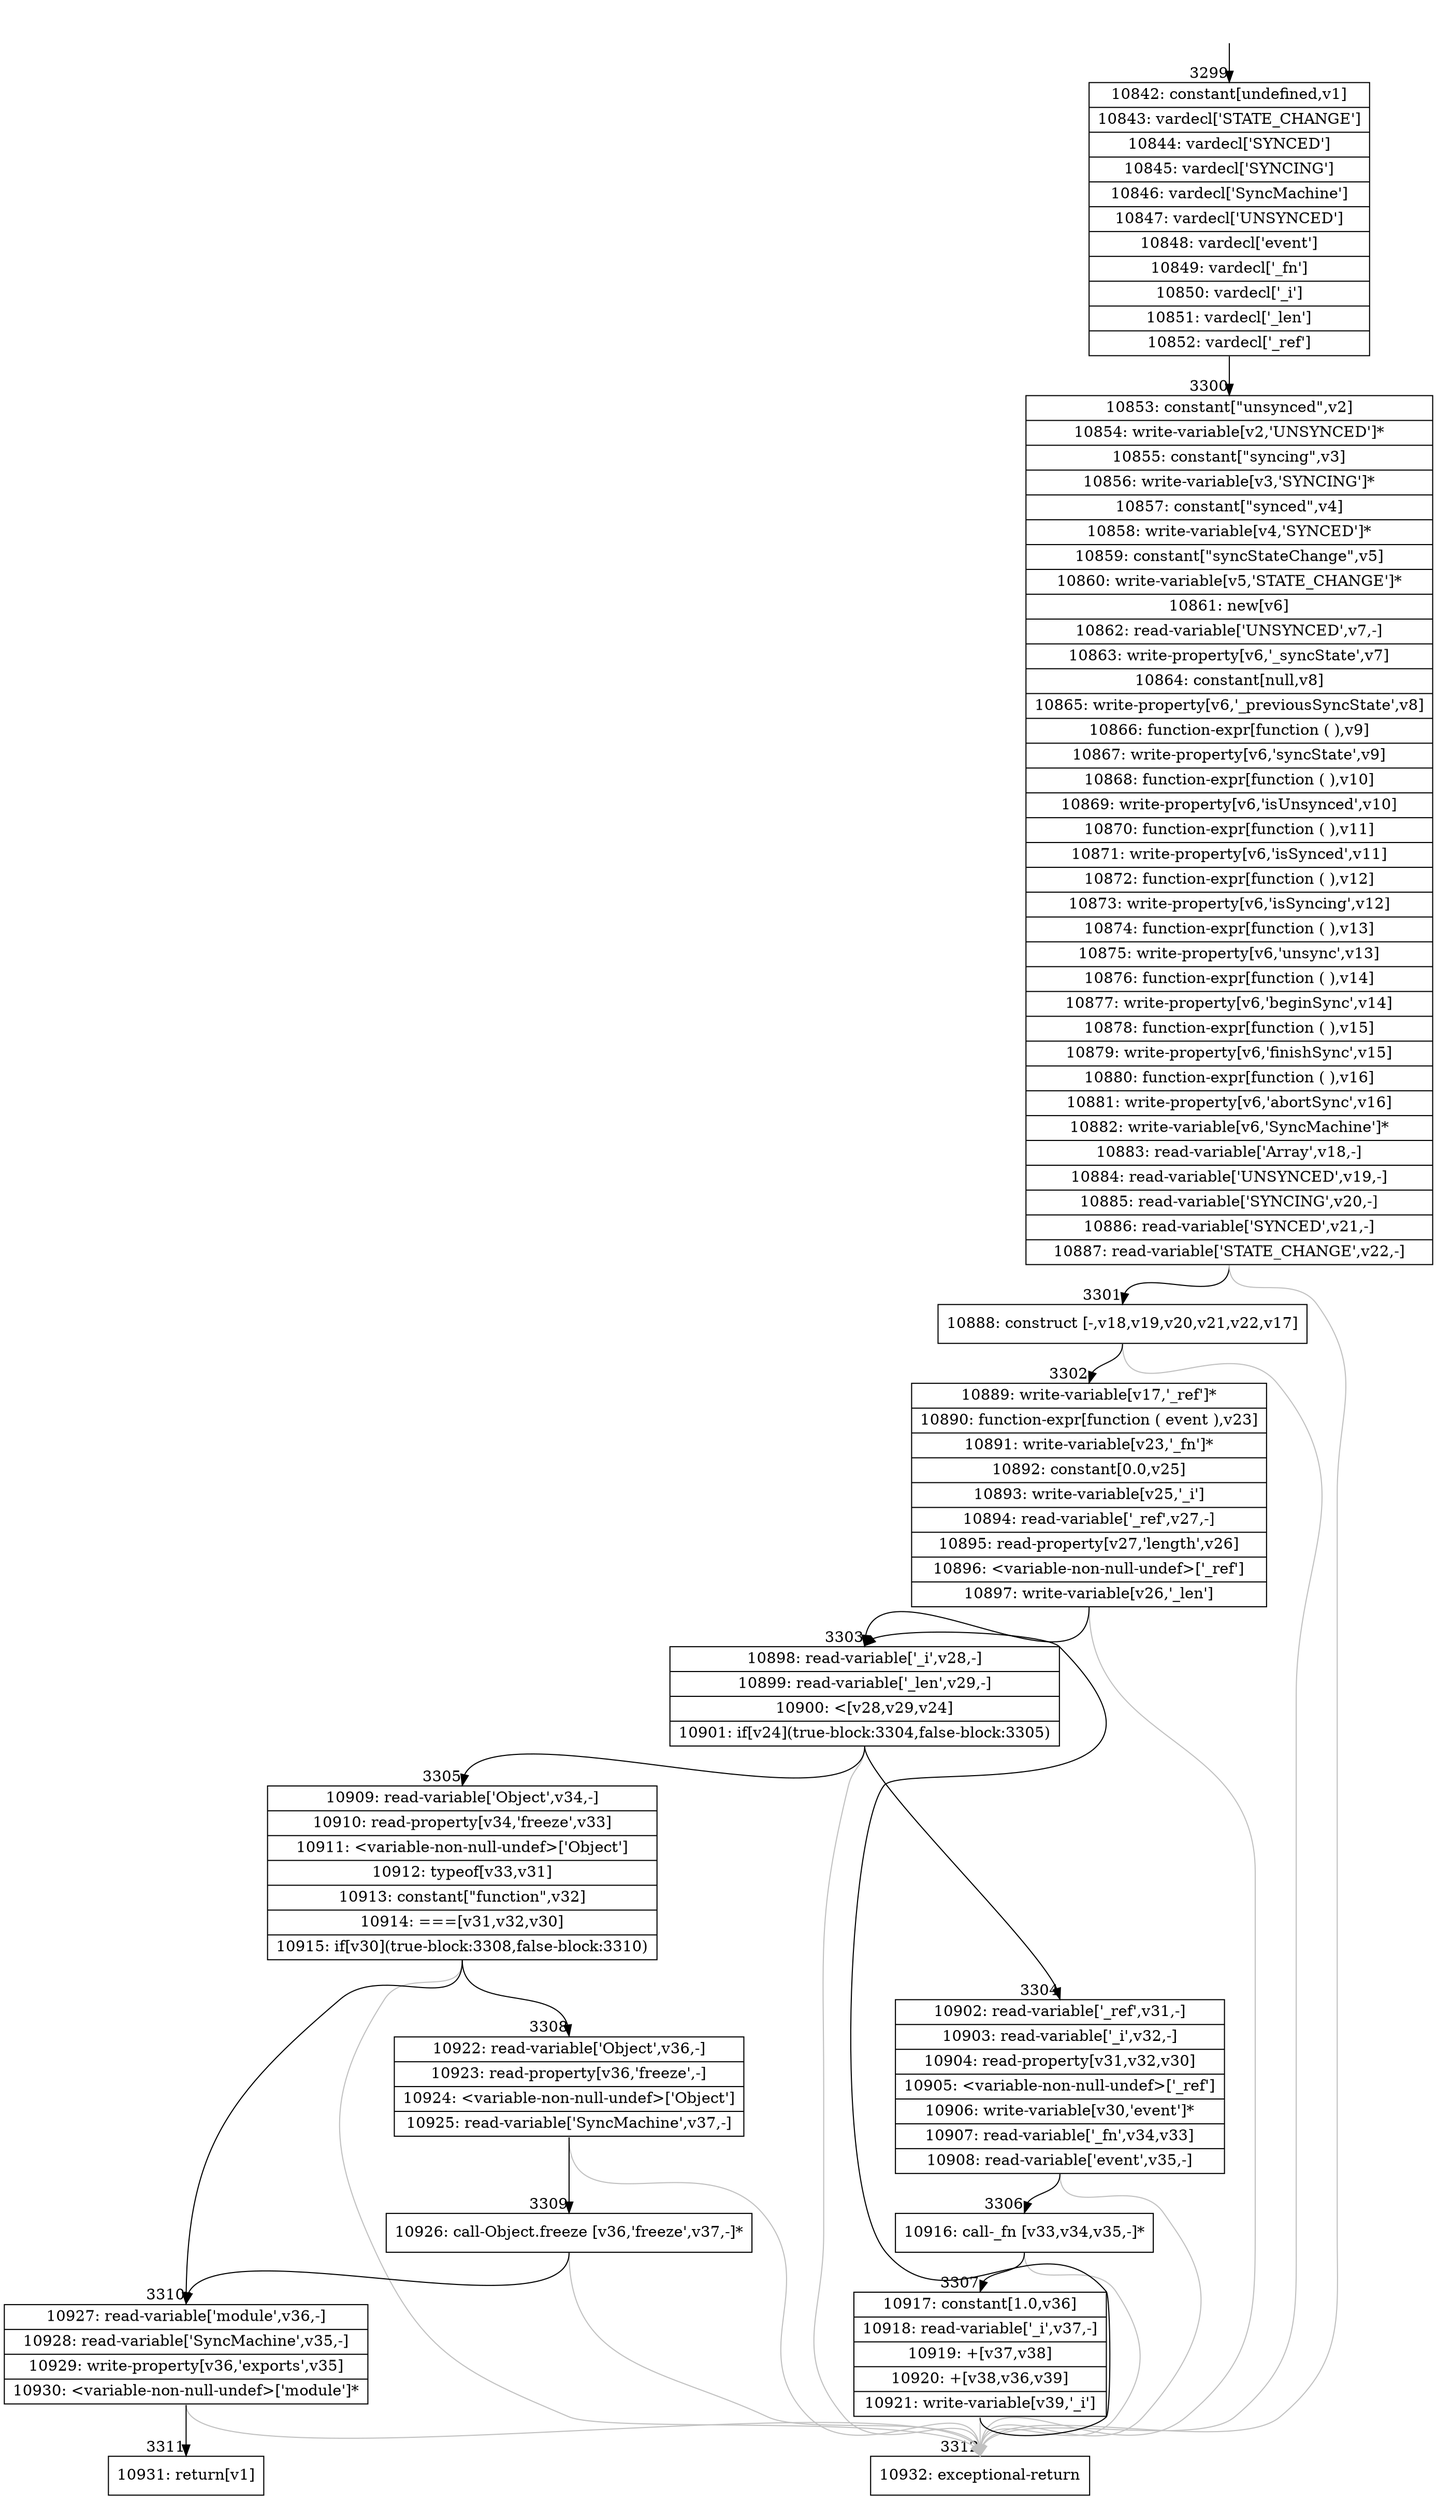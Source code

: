 digraph {
rankdir="TD"
BB_entry247[shape=none,label=""];
BB_entry247 -> BB3299 [tailport=s, headport=n, headlabel="    3299"]
BB3299 [shape=record label="{10842: constant[undefined,v1]|10843: vardecl['STATE_CHANGE']|10844: vardecl['SYNCED']|10845: vardecl['SYNCING']|10846: vardecl['SyncMachine']|10847: vardecl['UNSYNCED']|10848: vardecl['event']|10849: vardecl['_fn']|10850: vardecl['_i']|10851: vardecl['_len']|10852: vardecl['_ref']}" ] 
BB3299 -> BB3300 [tailport=s, headport=n, headlabel="      3300"]
BB3300 [shape=record label="{10853: constant[\"unsynced\",v2]|10854: write-variable[v2,'UNSYNCED']*|10855: constant[\"syncing\",v3]|10856: write-variable[v3,'SYNCING']*|10857: constant[\"synced\",v4]|10858: write-variable[v4,'SYNCED']*|10859: constant[\"syncStateChange\",v5]|10860: write-variable[v5,'STATE_CHANGE']*|10861: new[v6]|10862: read-variable['UNSYNCED',v7,-]|10863: write-property[v6,'_syncState',v7]|10864: constant[null,v8]|10865: write-property[v6,'_previousSyncState',v8]|10866: function-expr[function ( ),v9]|10867: write-property[v6,'syncState',v9]|10868: function-expr[function ( ),v10]|10869: write-property[v6,'isUnsynced',v10]|10870: function-expr[function ( ),v11]|10871: write-property[v6,'isSynced',v11]|10872: function-expr[function ( ),v12]|10873: write-property[v6,'isSyncing',v12]|10874: function-expr[function ( ),v13]|10875: write-property[v6,'unsync',v13]|10876: function-expr[function ( ),v14]|10877: write-property[v6,'beginSync',v14]|10878: function-expr[function ( ),v15]|10879: write-property[v6,'finishSync',v15]|10880: function-expr[function ( ),v16]|10881: write-property[v6,'abortSync',v16]|10882: write-variable[v6,'SyncMachine']*|10883: read-variable['Array',v18,-]|10884: read-variable['UNSYNCED',v19,-]|10885: read-variable['SYNCING',v20,-]|10886: read-variable['SYNCED',v21,-]|10887: read-variable['STATE_CHANGE',v22,-]}" ] 
BB3300 -> BB3301 [tailport=s, headport=n, headlabel="      3301"]
BB3300 -> BB3312 [tailport=s, headport=n, color=gray, headlabel="      3312"]
BB3301 [shape=record label="{10888: construct [-,v18,v19,v20,v21,v22,v17]}" ] 
BB3301 -> BB3302 [tailport=s, headport=n, headlabel="      3302"]
BB3301 -> BB3312 [tailport=s, headport=n, color=gray]
BB3302 [shape=record label="{10889: write-variable[v17,'_ref']*|10890: function-expr[function ( event ),v23]|10891: write-variable[v23,'_fn']*|10892: constant[0.0,v25]|10893: write-variable[v25,'_i']|10894: read-variable['_ref',v27,-]|10895: read-property[v27,'length',v26]|10896: \<variable-non-null-undef\>['_ref']|10897: write-variable[v26,'_len']}" ] 
BB3302 -> BB3303 [tailport=s, headport=n, headlabel="      3303"]
BB3302 -> BB3312 [tailport=s, headport=n, color=gray]
BB3303 [shape=record label="{10898: read-variable['_i',v28,-]|10899: read-variable['_len',v29,-]|10900: \<[v28,v29,v24]|10901: if[v24](true-block:3304,false-block:3305)}" ] 
BB3303 -> BB3304 [tailport=s, headport=n, headlabel="      3304"]
BB3303 -> BB3305 [tailport=s, headport=n, headlabel="      3305"]
BB3303 -> BB3312 [tailport=s, headport=n, color=gray]
BB3304 [shape=record label="{10902: read-variable['_ref',v31,-]|10903: read-variable['_i',v32,-]|10904: read-property[v31,v32,v30]|10905: \<variable-non-null-undef\>['_ref']|10906: write-variable[v30,'event']*|10907: read-variable['_fn',v34,v33]|10908: read-variable['event',v35,-]}" ] 
BB3304 -> BB3306 [tailport=s, headport=n, headlabel="      3306"]
BB3304 -> BB3312 [tailport=s, headport=n, color=gray]
BB3305 [shape=record label="{10909: read-variable['Object',v34,-]|10910: read-property[v34,'freeze',v33]|10911: \<variable-non-null-undef\>['Object']|10912: typeof[v33,v31]|10913: constant[\"function\",v32]|10914: ===[v31,v32,v30]|10915: if[v30](true-block:3308,false-block:3310)}" ] 
BB3305 -> BB3308 [tailport=s, headport=n, headlabel="      3308"]
BB3305 -> BB3310 [tailport=s, headport=n, headlabel="      3310"]
BB3305 -> BB3312 [tailport=s, headport=n, color=gray]
BB3306 [shape=record label="{10916: call-_fn [v33,v34,v35,-]*}" ] 
BB3306 -> BB3307 [tailport=s, headport=n, headlabel="      3307"]
BB3306 -> BB3312 [tailport=s, headport=n, color=gray]
BB3307 [shape=record label="{10917: constant[1.0,v36]|10918: read-variable['_i',v37,-]|10919: +[v37,v38]|10920: +[v38,v36,v39]|10921: write-variable[v39,'_i']}" ] 
BB3307 -> BB3303 [tailport=s, headport=n]
BB3307 -> BB3312 [tailport=s, headport=n, color=gray]
BB3308 [shape=record label="{10922: read-variable['Object',v36,-]|10923: read-property[v36,'freeze',-]|10924: \<variable-non-null-undef\>['Object']|10925: read-variable['SyncMachine',v37,-]}" ] 
BB3308 -> BB3309 [tailport=s, headport=n, headlabel="      3309"]
BB3308 -> BB3312 [tailport=s, headport=n, color=gray]
BB3309 [shape=record label="{10926: call-Object.freeze [v36,'freeze',v37,-]*}" ] 
BB3309 -> BB3310 [tailport=s, headport=n]
BB3309 -> BB3312 [tailport=s, headport=n, color=gray]
BB3310 [shape=record label="{10927: read-variable['module',v36,-]|10928: read-variable['SyncMachine',v35,-]|10929: write-property[v36,'exports',v35]|10930: \<variable-non-null-undef\>['module']*}" ] 
BB3310 -> BB3311 [tailport=s, headport=n, headlabel="      3311"]
BB3310 -> BB3312 [tailport=s, headport=n, color=gray]
BB3311 [shape=record label="{10931: return[v1]}" ] 
BB3312 [shape=record label="{10932: exceptional-return}" ] 
//#$~ 2887
}
